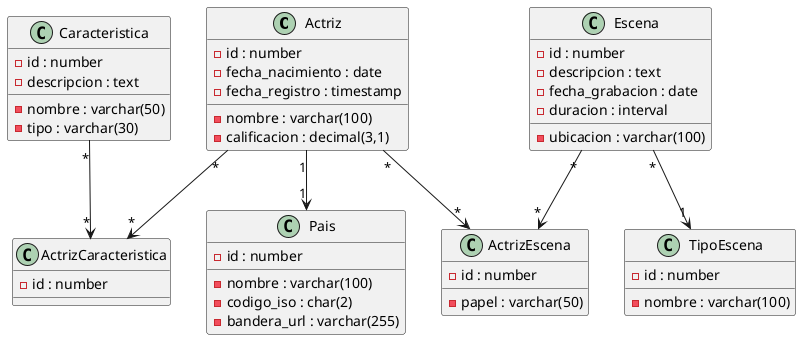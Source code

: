@startuml

class Actriz {
  - id : number
  - nombre : varchar(100)
  - fecha_nacimiento : date
  - calificacion : decimal(3,1)
  - fecha_registro : timestamp
}

class Pais {
  - id : number
  - nombre : varchar(100)
  - codigo_iso : char(2)
  - bandera_url : varchar(255)
}

class Caracteristica {
  - id : number
  - nombre : varchar(50)
  - descripcion : text
  - tipo : varchar(30)
}

class Escena {
  - id : number
  - descripcion : text
  - fecha_grabacion : date
  - duracion : interval
  - ubicacion : varchar(100)
}

class TipoEscena {
  - id : number
  - nombre : varchar(100)
}

class ActrizCaracteristica {
  - id : number
}

class ActrizEscena {
  - id : number
  - papel : varchar(50)
}

' Relaciones
Actriz "1" --> "1" Pais
Actriz "*" --> "*" ActrizCaracteristica
Caracteristica "*" --> "*" ActrizCaracteristica
Actriz "*" --> "*" ActrizEscena
Escena "*" --> "*" ActrizEscena
Escena "*" --> "1" TipoEscena

@enduml
